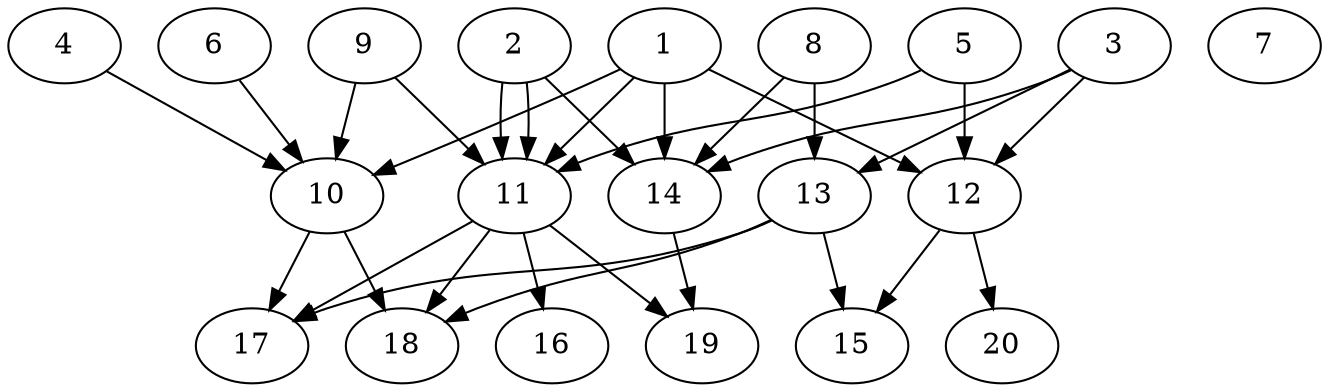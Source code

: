 // DAG automatically generated by daggen at Wed Jul 24 21:27:05 2019
// ./daggen --dot -n 20 --ccr 0.3 --fat 0.7 --regular 0.5 --density 0.5 --mindata 5242880 --maxdata 52428800 
digraph G {
  1 [size="72260267", alpha="0.10", expect_size="21678080"] 
  1 -> 10 [size ="21678080"]
  1 -> 11 [size ="21678080"]
  1 -> 12 [size ="21678080"]
  1 -> 14 [size ="21678080"]
  2 [size="147005440", alpha="0.19", expect_size="44101632"] 
  2 -> 11 [size ="44101632"]
  2 -> 11 [size ="44101632"]
  2 -> 14 [size ="44101632"]
  3 [size="80322560", alpha="0.13", expect_size="24096768"] 
  3 -> 12 [size ="24096768"]
  3 -> 13 [size ="24096768"]
  3 -> 14 [size ="24096768"]
  4 [size="40103253", alpha="0.00", expect_size="12030976"] 
  4 -> 10 [size ="12030976"]
  5 [size="163444053", alpha="0.12", expect_size="49033216"] 
  5 -> 11 [size ="49033216"]
  5 -> 12 [size ="49033216"]
  6 [size="29634560", alpha="0.18", expect_size="8890368"] 
  6 -> 10 [size ="8890368"]
  7 [size="127160320", alpha="0.12", expect_size="38148096"] 
  8 [size="22807893", alpha="0.09", expect_size="6842368"] 
  8 -> 13 [size ="6842368"]
  8 -> 14 [size ="6842368"]
  9 [size="94614187", alpha="0.08", expect_size="28384256"] 
  9 -> 10 [size ="28384256"]
  9 -> 11 [size ="28384256"]
  10 [size="85452800", alpha="0.12", expect_size="25635840"] 
  10 -> 17 [size ="25635840"]
  10 -> 18 [size ="25635840"]
  11 [size="32843093", alpha="0.11", expect_size="9852928"] 
  11 -> 16 [size ="9852928"]
  11 -> 17 [size ="9852928"]
  11 -> 18 [size ="9852928"]
  11 -> 19 [size ="9852928"]
  12 [size="113585493", alpha="0.16", expect_size="34075648"] 
  12 -> 15 [size ="34075648"]
  12 -> 20 [size ="34075648"]
  13 [size="107697493", alpha="0.08", expect_size="32309248"] 
  13 -> 15 [size ="32309248"]
  13 -> 17 [size ="32309248"]
  13 -> 18 [size ="32309248"]
  14 [size="53323093", alpha="0.05", expect_size="15996928"] 
  14 -> 19 [size ="15996928"]
  15 [size="54190080", alpha="0.02", expect_size="16257024"] 
  16 [size="150101333", alpha="0.12", expect_size="45030400"] 
  17 [size="137588053", alpha="0.10", expect_size="41276416"] 
  18 [size="75851093", alpha="0.14", expect_size="22755328"] 
  19 [size="146858667", alpha="0.08", expect_size="44057600"] 
  20 [size="52060160", alpha="0.14", expect_size="15618048"] 
}
